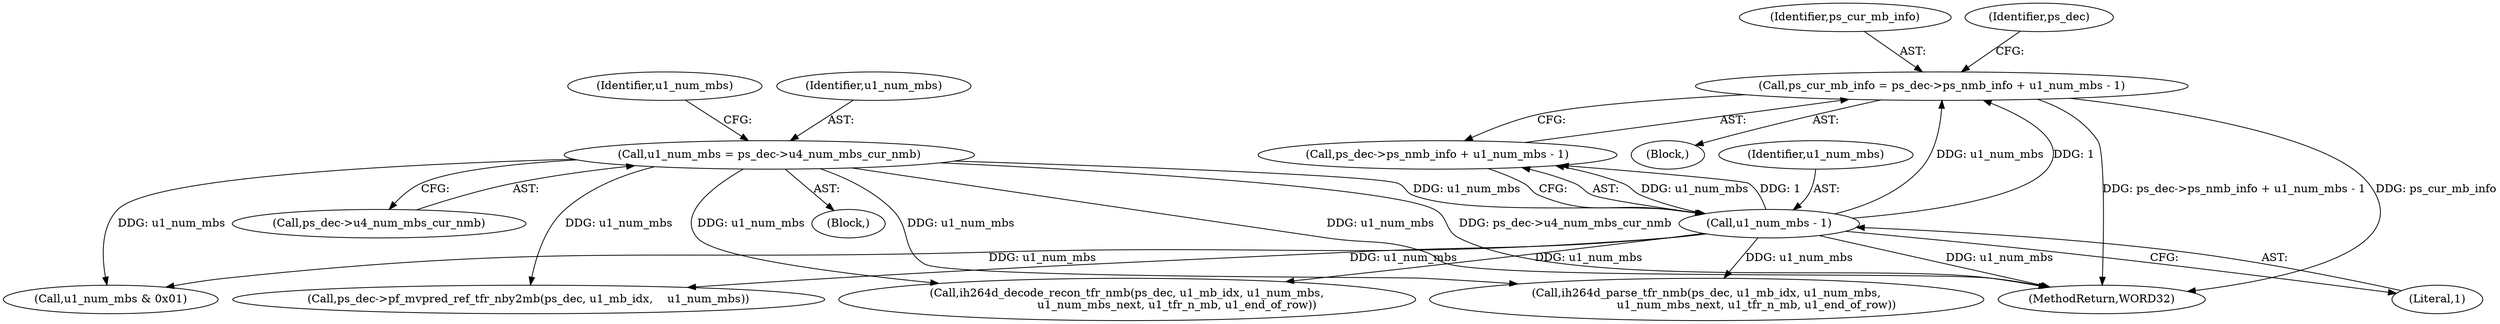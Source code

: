 digraph "0_Android_a78887bcffbc2995cf9ed72e0697acf560875e9e_1@integer" {
"1000523" [label="(Call,ps_cur_mb_info = ps_dec->ps_nmb_info + u1_num_mbs - 1)"];
"1000529" [label="(Call,u1_num_mbs - 1)"];
"1000515" [label="(Call,u1_num_mbs = ps_dec->u4_num_mbs_cur_nmb)"];
"1000531" [label="(Literal,1)"];
"1000525" [label="(Call,ps_dec->ps_nmb_info + u1_num_mbs - 1)"];
"1000517" [label="(Call,ps_dec->u4_num_mbs_cur_nmb)"];
"1000516" [label="(Identifier,u1_num_mbs)"];
"1000524" [label="(Identifier,ps_cur_mb_info)"];
"1000529" [label="(Call,u1_num_mbs - 1)"];
"1000640" [label="(Call,u1_num_mbs & 0x01)"];
"1000673" [label="(Call,ih264d_decode_recon_tfr_nmb(ps_dec, u1_mb_idx, u1_num_mbs,\n                            u1_num_mbs_next, u1_tfr_n_mb, u1_end_of_row))"];
"1000659" [label="(Call,ih264d_parse_tfr_nmb(ps_dec, u1_mb_idx, u1_num_mbs,\n                            u1_num_mbs_next, u1_tfr_n_mb, u1_end_of_row))"];
"1000522" [label="(Block,)"];
"1000514" [label="(Block,)"];
"1001350" [label="(MethodReturn,WORD32)"];
"1000521" [label="(Identifier,u1_num_mbs)"];
"1000523" [label="(Call,ps_cur_mb_info = ps_dec->ps_nmb_info + u1_num_mbs - 1)"];
"1000515" [label="(Call,u1_num_mbs = ps_dec->u4_num_mbs_cur_nmb)"];
"1000612" [label="(Call,ps_dec->pf_mvpred_ref_tfr_nby2mb(ps_dec, u1_mb_idx,    u1_num_mbs))"];
"1000561" [label="(Identifier,ps_dec)"];
"1000530" [label="(Identifier,u1_num_mbs)"];
"1000523" -> "1000522"  [label="AST: "];
"1000523" -> "1000525"  [label="CFG: "];
"1000524" -> "1000523"  [label="AST: "];
"1000525" -> "1000523"  [label="AST: "];
"1000561" -> "1000523"  [label="CFG: "];
"1000523" -> "1001350"  [label="DDG: ps_dec->ps_nmb_info + u1_num_mbs - 1"];
"1000523" -> "1001350"  [label="DDG: ps_cur_mb_info"];
"1000529" -> "1000523"  [label="DDG: u1_num_mbs"];
"1000529" -> "1000523"  [label="DDG: 1"];
"1000529" -> "1000525"  [label="AST: "];
"1000529" -> "1000531"  [label="CFG: "];
"1000530" -> "1000529"  [label="AST: "];
"1000531" -> "1000529"  [label="AST: "];
"1000525" -> "1000529"  [label="CFG: "];
"1000529" -> "1001350"  [label="DDG: u1_num_mbs"];
"1000529" -> "1000525"  [label="DDG: u1_num_mbs"];
"1000529" -> "1000525"  [label="DDG: 1"];
"1000515" -> "1000529"  [label="DDG: u1_num_mbs"];
"1000529" -> "1000612"  [label="DDG: u1_num_mbs"];
"1000529" -> "1000640"  [label="DDG: u1_num_mbs"];
"1000529" -> "1000659"  [label="DDG: u1_num_mbs"];
"1000529" -> "1000673"  [label="DDG: u1_num_mbs"];
"1000515" -> "1000514"  [label="AST: "];
"1000515" -> "1000517"  [label="CFG: "];
"1000516" -> "1000515"  [label="AST: "];
"1000517" -> "1000515"  [label="AST: "];
"1000521" -> "1000515"  [label="CFG: "];
"1000515" -> "1001350"  [label="DDG: u1_num_mbs"];
"1000515" -> "1001350"  [label="DDG: ps_dec->u4_num_mbs_cur_nmb"];
"1000515" -> "1000612"  [label="DDG: u1_num_mbs"];
"1000515" -> "1000640"  [label="DDG: u1_num_mbs"];
"1000515" -> "1000659"  [label="DDG: u1_num_mbs"];
"1000515" -> "1000673"  [label="DDG: u1_num_mbs"];
}
